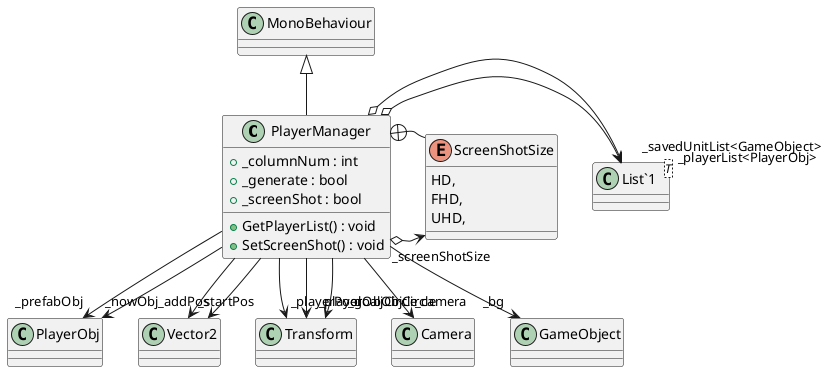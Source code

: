 @startuml
class PlayerManager {
    + _columnNum : int
    + _generate : bool
    + _screenShot : bool
    + GetPlayerList() : void
    + SetScreenShot() : void
}
class "List`1"<T> {
}
enum ScreenShotSize {
    HD,
    FHD,
    UHD,
}
MonoBehaviour <|-- PlayerManager
PlayerManager --> "_prefabObj" PlayerObj
PlayerManager o-> "_savedUnitList<GameObject>" "List`1"
PlayerManager --> "_startPos" Vector2
PlayerManager --> "_addPos" Vector2
PlayerManager --> "_playerPool" Transform
PlayerManager o-> "_playerList<PlayerObj>" "List`1"
PlayerManager --> "_nowObj" PlayerObj
PlayerManager --> "_playerObjCircle" Transform
PlayerManager --> "_goalObjCircle" Transform
PlayerManager --> "_camera" Camera
PlayerManager --> "_bg" GameObject
PlayerManager o-> "_screenShotSize" ScreenShotSize
PlayerManager +-- ScreenShotSize
@enduml
